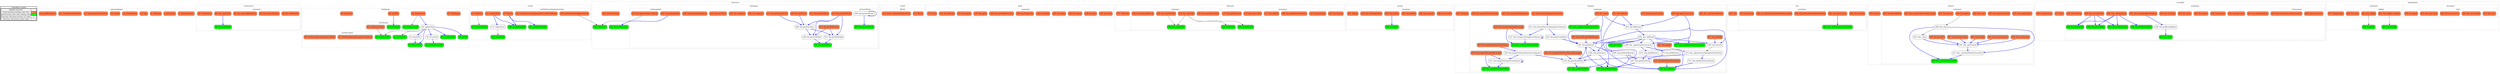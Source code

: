 digraph G {
concentrate = true;
			subgraph legend{
			rank = min;
			label = "legend";
			Legend [shape=none, margin=0, label = <
				<table cellspacing="0" cellpadding="0" border="1"><tr><td>Code2flow Legend</td></tr><tr><td>
				<table cellspacing="0">
				<tr><td>Regular function</td><td width="50px"></td></tr>
				<tr><td>Trunk function (nothing calls this)</td><td bgcolor='coral'></td></tr>
				<tr><td>Leaf function (this calls nothing else)</td><td bgcolor='green'></td></tr>
				<tr><td>Function call which returns no value</td><td>&#8594;</td></tr>
				<tr><td>Function call returns some value</td><td><font color='blue'>&#8594;</font></td></tr>
				</table></td></tr></table>
				>];}
node2 [splines=ortho shape = "rect" style = "rounded,filled" fillcolor = "coral" label = "2: OpenSeadragon" ];
node6 [splines=ortho shape = "rect" style = "rounded,filled" fillcolor = "coral" label = "6: isFunction" ];
node8 [splines=ortho shape = "rect" style = "rounded,filled" fillcolor = "coral" label = "8: isWindow" ];
node10 [splines=ortho shape = "rect" style = "rounded,filled" fillcolor = "coral" label = "10: type" ];
node12 [splines=ortho shape = "rect" style = "rounded,filled" fillcolor = "coral" label = "12: isPlainObject" ];
node18 [splines=ortho shape = "rect" style = "rounded,filled" fillcolor = "coral" label = "18: extend" ];
node21 [splines=ortho shape = "rect" style = "rounded,filled" fillcolor = "coral" label = "21: requestAnimationFrame" ];
node23 [splines=ortho shape = "rect" style = "rounded,filled" fillcolor = "coral" label = "23: cancelAnimationFrame" ];
node26 [splines=ortho shape = "rect" style = "rounded,filled" fillcolor = "coral" label = "26: getOffsetParent" ];
node35 [splines=ortho shape = "rect" style = "rounded,filled" fillcolor = "coral" label = "35: EventSource" ];
node38 [splines=ortho shape = "rect" style = "rounded,filled" fillcolor = "coral" label = "38: this.addHandler" ];
node40 [splines=ortho shape = "rect" style = "rounded,filled" fillcolor = "coral" label = "40: this.removeHandler" ];
node42 [splines=ortho shape = "rect" style = "rounded,filled" fillcolor = "coral" label = "42: this.removeAllHandlers" ];
node44 [splines=ortho shape = "rect" style = "rounded,filled" fillcolor = "green" label = "44: this.getHandler" ];
node46 [splines=ortho shape = "rect" style = "rounded,filled" fillcolor = "coral" label = "46: this.raiseEvent" ];
node52 [splines=ortho shape = "rect" style = "rounded,filled" fillcolor = "coral" label = "52: TiledImage" ];
node54 [splines=ortho shape = "rect" style = "rounded,filled" fillcolor = "coral" label = "54: updateLevel" ];
node56 [splines=ortho shape = "rect" style = "rounded" label = "56: updateTile" ];
node58 [splines=ortho shape = "rect" style = "rounded,filled" fillcolor = "green" label = "58: getTile" ];
node60 [splines=ortho shape = "rect" style = "rounded,filled" fillcolor = "coral" label = "60: loadTile" ];
node64 [splines=ortho shape = "rect" style = "rounded,filled" fillcolor = "green" label = "64: onTileLoad" ];
node63 [splines=ortho shape = "rect" style = "rounded,filled" fillcolor = "coral" label = "63: onTileLoad.finish" ];
node70 [splines=ortho shape = "rect" style = "rounded,filled" fillcolor = "green" label = "70: setTileLoaded" ];
node67 [splines=ortho shape = "rect" style = "rounded,filled" fillcolor = "coral" label = "67: setTileLoaded.getCompletionCallback" ];
node69 [splines=ortho shape = "rect" style = "rounded,filled" fillcolor = "coral" label = "69: setTileLoaded.completionCallback" ];
node72 [splines=ortho shape = "rect" style = "rounded,filled" fillcolor = "green" label = "72: positionTile" ];
node74 [splines=ortho shape = "rect" style = "rounded" label = "74: blendTile" ];
node76 [splines=ortho shape = "rect" style = "rounded,filled" fillcolor = "green" label = "76: providesCoverage" ];
node78 [splines=ortho shape = "rect" style = "rounded" label = "78: isCovered" ];
node80 [splines=ortho shape = "rect" style = "rounded,filled" fillcolor = "green" label = "80: setCoverage" ];
node82 [splines=ortho shape = "rect" style = "rounded,filled" fillcolor = "green" label = "82: resetCoverage" ];
node84 [splines=ortho shape = "rect" style = "rounded,filled" fillcolor = "green" label = "84: compareTiles" ];
node86 [splines=ortho shape = "rect" style = "rounded,filled" fillcolor = "coral" label = "86: drawTiles" ];
node97 [splines=ortho shape = "rect" style = "rounded,filled" fillcolor = "coral" label = "97: Viewer" ];
node99 [splines=ortho shape = "rect" style = "rounded,filled" fillcolor = "green" label = "99: _getSafeElemSize" ];
node105 [splines=ortho shape = "rect" style = "rounded,filled" fillcolor = "coral" label = "105: getTileSourceImplementation" ];
node102 [splines=ortho shape = "rect" style = "rounded,filled" fillcolor = "coral" label = "102: getTileSourceImplementation.waitUntilReady" ];
node109 [splines=ortho shape = "rect" style = "rounded,filled" fillcolor = "green" label = "109: scheduleUpdate" ];
node111 [splines=ortho shape = "rect" style = "rounded,filled" fillcolor = "coral" label = "111: updateMulti" ];
node113 [splines=ortho shape = "rect" style = "rounded" label = "113: updateOnce" ];
node115 [splines=ortho shape = "rect" style = "rounded,filled" fillcolor = "green" label = "115: drawWorld" ];
node117 [splines=ortho shape = "rect" style = "rounded,filled" fillcolor = "green" label = "117: scheduleZoom" ];
node119 [splines=ortho shape = "rect" style = "rounded,filled" fillcolor = "coral" label = "119: doZoom" ];
node127 [splines=ortho shape = "rect" style = "rounded,filled" fillcolor = "coral" label = "127: World" ];
node126 [splines=ortho shape = "rect" style = "rounded,filled" fillcolor = "coral" label = "126: World._delegatedFigureSizes" ];
node133 [splines=ortho shape = "rect" style = "rounded,filled" fillcolor = "coral" label = "133: Point" ];
node136 [splines=ortho shape = "rect" style = "rounded,filled" fillcolor = "coral" label = "136: this.clone" ];
node138 [splines=ortho shape = "rect" style = "rounded,filled" fillcolor = "coral" label = "138: this.plus" ];
node140 [splines=ortho shape = "rect" style = "rounded,filled" fillcolor = "coral" label = "140: this.minus" ];
node142 [splines=ortho shape = "rect" style = "rounded,filled" fillcolor = "coral" label = "142: this.times" ];
node144 [splines=ortho shape = "rect" style = "rounded,filled" fillcolor = "coral" label = "144: this.divide" ];
node146 [splines=ortho shape = "rect" style = "rounded,filled" fillcolor = "coral" label = "146: this.distanceTo" ];
node148 [splines=ortho shape = "rect" style = "rounded,filled" fillcolor = "coral" label = "148: this.squaredDistanceTo" ];
node150 [splines=ortho shape = "rect" style = "rounded,filled" fillcolor = "coral" label = "150: this.apply" ];
node152 [splines=ortho shape = "rect" style = "rounded,filled" fillcolor = "coral" label = "152: this.equals" ];
node154 [splines=ortho shape = "rect" style = "rounded,filled" fillcolor = "coral" label = "154: this.toString" ];
node177 [splines=ortho shape = "rect" style = "rounded,filled" fillcolor = "coral" label = "177: TileCache" ];
node160 [splines=ortho shape = "rect" style = "rounded,filled" fillcolor = "green" label = "160: TileRecord" ];
node162 [splines=ortho shape = "rect" style = "rounded,filled" fillcolor = "green" label = "162: ImageRecord" ];
node165 [splines=ortho shape = "rect" style = "rounded,filled" fillcolor = "coral" label = "165: this.destroy" ];
node167 [splines=ortho shape = "rect" style = "rounded,filled" fillcolor = "coral" label = "167: this.getImage" ];
node169 [splines=ortho shape = "rect" style = "rounded,filled" fillcolor = "coral" label = "169: this.getRenderedContext" ];
node171 [splines=ortho shape = "rect" style = "rounded,filled" fillcolor = "coral" label = "171: this.addTile" ];
node173 [splines=ortho shape = "rect" style = "rounded,filled" fillcolor = "coral" label = "173: this.removeTile" ];
node175 [splines=ortho shape = "rect" style = "rounded,filled" fillcolor = "coral" label = "175: this.getTileCount" ];
node180 [splines=ortho shape = "rect" style = "rounded,filled" fillcolor = "coral" label = "180: this.numTilesLoaded" ];
node182 [splines=ortho shape = "rect" style = "rounded,filled" fillcolor = "coral" label = "182: this.cacheTile" ];
node184 [splines=ortho shape = "rect" style = "rounded,filled" fillcolor = "coral" label = "184: this.clearTilesFor" ];
node186 [splines=ortho shape = "rect" style = "rounded,filled" fillcolor = "coral" label = "186: this.getImageRecord" ];
node188 [splines=ortho shape = "rect" style = "rounded,filled" fillcolor = "green" label = "188: this._unloadTile" ];
node194 [splines=ortho shape = "rect" style = "rounded,filled" fillcolor = "green" label = "194: TileSource" ];
node197 [splines=ortho shape = "rect" style = "rounded,filled" fillcolor = "green" label = "197: this.getTileSize" ];
node199 [splines=ortho shape = "rect" style = "rounded" label = "199: this.getTileWidth" ];
node201 [splines=ortho shape = "rect" style = "rounded" label = "201: this.getTileHeight" ];
node206 [splines=ortho shape = "rect" style = "rounded" label = "206: this.getLevelScale" ];
node205 [splines=ortho shape = "rect" style = "rounded,filled" fillcolor = "green" label = "205: this.getLevelScale" ];
node208 [splines=ortho shape = "rect" style = "rounded" label = "208: this.getNumTiles" ];
node210 [splines=ortho shape = "rect" style = "rounded,filled" fillcolor = "coral" label = "210: this.getPixelRatio" ];
node212 [splines=ortho shape = "rect" style = "rounded,filled" fillcolor = "coral" label = "212: this.getClosestLevel" ];
node214 [splines=ortho shape = "rect" style = "rounded,filled" fillcolor = "coral" label = "214: this.getTileAtPoint" ];
node216 [splines=ortho shape = "rect" style = "rounded,filled" fillcolor = "coral" label = "216: this.getTileBounds" ];
node220 [splines=ortho shape = "rect" style = "rounded,filled" fillcolor = "coral" label = "220: this.getImageInfo" ];
node219 [splines=ortho shape = "rect" style = "rounded,filled" fillcolor = "coral" label = "219: this.getImageInfo.callback" ];
node222 [splines=ortho shape = "rect" style = "rounded,filled" fillcolor = "coral" label = "222: this.supports" ];
node224 [splines=ortho shape = "rect" style = "rounded,filled" fillcolor = "coral" label = "224: this.configure" ];
node226 [splines=ortho shape = "rect" style = "rounded,filled" fillcolor = "coral" label = "226: this.getTileUrl" ];
node228 [splines=ortho shape = "rect" style = "rounded,filled" fillcolor = "coral" label = "228: this.getTileAjaxHeaders" ];
node230 [splines=ortho shape = "rect" style = "rounded,filled" fillcolor = "coral" label = "230: this.tileExists" ];
node232 [splines=ortho shape = "rect" style = "rounded,filled" fillcolor = "green" label = "232: processResponse" ];
node234 [splines=ortho shape = "rect" style = "rounded,filled" fillcolor = "coral" label = "234: determineType" ];
node243 [splines=ortho shape = "rect" style = "rounded,filled" fillcolor = "coral" label = "243: Spring" ];
node246 [splines=ortho shape = "rect" style = "rounded,filled" fillcolor = "coral" label = "246: this.resetTo" ];
node248 [splines=ortho shape = "rect" style = "rounded,filled" fillcolor = "coral" label = "248: this.springTo" ];
node250 [splines=ortho shape = "rect" style = "rounded,filled" fillcolor = "coral" label = "250: this.shiftBy" ];
node252 [splines=ortho shape = "rect" style = "rounded,filled" fillcolor = "coral" label = "252: this.update" ];
node254 [splines=ortho shape = "rect" style = "rounded,filled" fillcolor = "coral" label = "254: this.isAtTargetValue" ];
node256 [splines=ortho shape = "rect" style = "rounded,filled" fillcolor = "green" label = "256: transform" ];
node262 [splines=ortho shape = "rect" style = "rounded,filled" fillcolor = "coral" label = "262: Viewport" ];
node265 [splines=ortho shape = "rect" style = "rounded,filled" fillcolor = "coral" label = "265: this._setContentBounds" ];
node267 [splines=ortho shape = "rect" style = "rounded" label = "267: this.getHomeZoom" ];
node269 [splines=ortho shape = "rect" style = "rounded" label = "269: this.getHomeBounds" ];
node271 [splines=ortho shape = "rect" style = "rounded,filled" fillcolor = "coral" label = "271: this.goHome" ];
node273 [splines=ortho shape = "rect" style = "rounded" label = "273: this.getMinZoom" ];
node275 [splines=ortho shape = "rect" style = "rounded" label = "275: this.getMaxZoom" ];
node277 [splines=ortho shape = "rect" style = "rounded,filled" fillcolor = "green" label = "277: this.getAspectRatio" ];
node279 [splines=ortho shape = "rect" style = "rounded,filled" fillcolor = "coral" label = "279: this.getContainerSize" ];
node281 [splines=ortho shape = "rect" style = "rounded" label = "281: this.getBounds" ];
node283 [splines=ortho shape = "rect" style = "rounded,filled" fillcolor = "coral" label = "283: this.getBoundsWithMargins" ];
node285 [splines=ortho shape = "rect" style = "rounded" label = "285: this.getCenter" ];
node287 [splines=ortho shape = "rect" style = "rounded,filled" fillcolor = "green" label = "287: this.getZoom" ];
node289 [splines=ortho shape = "rect" style = "rounded" label = "289: this._applyZoomConstraints" ];
node291 [splines=ortho shape = "rect" style = "rounded,filled" fillcolor = "green" label = "291: this._applyBoundaryConstraints" ];
node293 [splines=ortho shape = "rect" style = "rounded,filled" fillcolor = "coral" label = "293: this.applyConstraints" ];
node295 [splines=ortho shape = "rect" style = "rounded" label = "295: this._fitBounds" ];
node297 [splines=ortho shape = "rect" style = "rounded" label = "297: this.fitBounds" ];
node299 [splines=ortho shape = "rect" style = "rounded,filled" fillcolor = "green" label = "299: this.panTo" ];
node301 [splines=ortho shape = "rect" style = "rounded,filled" fillcolor = "coral" label = "301: this.zoomBy" ];
node303 [splines=ortho shape = "rect" style = "rounded" label = "303: this.zoomTo" ];
node305 [splines=ortho shape = "rect" style = "rounded,filled" fillcolor = "coral" label = "305: this.resize" ];
node307 [splines=ortho shape = "rect" style = "rounded,filled" fillcolor = "green" label = "307: this._updateContainerInnerSize" ];
node311 [splines=ortho shape = "rect" style = "rounded,filled" fillcolor = "coral" label = "311: this.update" ];
node313 [splines=ortho shape = "rect" style = "rounded" label = "313: this._adjustCenterSpringsForZoomPoint" ];
node315 [splines=ortho shape = "rect" style = "rounded,filled" fillcolor = "coral" label = "315: this.deltaPixelsFromPoints" ];
node317 [splines=ortho shape = "rect" style = "rounded" label = "317: this.deltaPointsFromPixels" ];
node319 [splines=ortho shape = "rect" style = "rounded" label = "319: this.pixelFromPoint" ];
node321 [splines=ortho shape = "rect" style = "rounded,filled" fillcolor = "green" label = "321: this._pixelFromPoint" ];
node323 [splines=ortho shape = "rect" style = "rounded" label = "323: this.pointFromPixel" ];
node325 [splines=ortho shape = "rect" style = "rounded,filled" fillcolor = "green" label = "325: this._viewportToImageDelta" ];
node327 [splines=ortho shape = "rect" style = "rounded" label = "327: this.viewportToImageCoordinates" ];
node329 [splines=ortho shape = "rect" style = "rounded,filled" fillcolor = "green" label = "329: this._imageToViewportDelta" ];
node331 [splines=ortho shape = "rect" style = "rounded" label = "331: this.imageToViewportCoordinates" ];
node333 [splines=ortho shape = "rect" style = "rounded,filled" fillcolor = "coral" label = "333: this.imageToViewportRectangle" ];
node335 [splines=ortho shape = "rect" style = "rounded,filled" fillcolor = "coral" label = "335: this.viewportToImageRectangle" ];
node337 [splines=ortho shape = "rect" style = "rounded" label = "337: this.viewerElementToImageCoordinates" ];
node339 [splines=ortho shape = "rect" style = "rounded" label = "339: this.imageToViewerElementCoordinates" ];
node341 [splines=ortho shape = "rect" style = "rounded,filled" fillcolor = "coral" label = "341: this.windowToImageCoordinates" ];
node343 [splines=ortho shape = "rect" style = "rounded,filled" fillcolor = "coral" label = "343: this.imageToWindowCoordinates" ];
node345 [splines=ortho shape = "rect" style = "rounded,filled" fillcolor = "coral" label = "345: this.viewportToViewerElementRectangle" ];
node347 [splines=ortho shape = "rect" style = "rounded,filled" fillcolor = "coral" label = "347: this.viewportToImageZoom" ];
node349 [splines=ortho shape = "rect" style = "rounded,filled" fillcolor = "coral" label = "349: this.imageToViewportZoom" ];
node355 [splines=ortho shape = "rect" style = "rounded,filled" fillcolor = "coral" label = "355: Tile" ];
node358 [splines=ortho shape = "rect" style = "rounded,filled" fillcolor = "coral" label = "358: this.toString" ];
node360 [splines=ortho shape = "rect" style = "rounded,filled" fillcolor = "green" label = "360: this._hasTransparencyChannel" ];
node362 [splines=ortho shape = "rect" style = "rounded,filled" fillcolor = "coral" label = "362: this.drawCanvas" ];
node364 [splines=ortho shape = "rect" style = "rounded,filled" fillcolor = "coral" label = "364: this.getScaleForEdgeSmoothing" ];
node368 [splines=ortho shape = "rect" style = "rounded,filled" fillcolor = "coral" label = "368: this.getTranslationForEdgeSmoothing" ];
node370 [splines=ortho shape = "rect" style = "rounded,filled" fillcolor = "coral" label = "370: this.unload" ];
node376 [splines=ortho shape = "rect" style = "rounded,filled" fillcolor = "coral" label = "376: Drawer" ];
node379 [splines=ortho shape = "rect" style = "rounded,filled" fillcolor = "coral" label = "379: this.needsUpdate" ];
node381 [splines=ortho shape = "rect" style = "rounded,filled" fillcolor = "coral" label = "381: this.numTilesLoaded" ];
node383 [splines=ortho shape = "rect" style = "rounded,filled" fillcolor = "coral" label = "383: this.reset" ];
node385 [splines=ortho shape = "rect" style = "rounded,filled" fillcolor = "coral" label = "385: this.update" ];
node387 [splines=ortho shape = "rect" style = "rounded,filled" fillcolor = "coral" label = "387: this.destroy" ];
node389 [splines=ortho shape = "rect" style = "rounded" label = "389: this.clear" ];
node391 [splines=ortho shape = "rect" style = "rounded" label = "391: this._clear" ];
node393 [splines=ortho shape = "rect" style = "rounded,filled" fillcolor = "coral" label = "393: this.viewportToDrawerRectangle" ];
node395 [splines=ortho shape = "rect" style = "rounded,filled" fillcolor = "coral" label = "395: this.drawTile" ];
node397 [splines=ortho shape = "rect" style = "rounded" label = "397: this._getContext" ];
node399 [splines=ortho shape = "rect" style = "rounded,filled" fillcolor = "coral" label = "399: this.saveContext" ];
node401 [splines=ortho shape = "rect" style = "rounded,filled" fillcolor = "coral" label = "401: this.restoreContext" ];
node403 [splines=ortho shape = "rect" style = "rounded,filled" fillcolor = "coral" label = "403: this.setClip" ];
node405 [splines=ortho shape = "rect" style = "rounded,filled" fillcolor = "coral" label = "405: this.blendSketch" ];
node407 [splines=ortho shape = "rect" style = "rounded,filled" fillcolor = "coral" label = "407: this.getCanvasSize" ];
node409 [splines=ortho shape = "rect" style = "rounded,filled" fillcolor = "green" label = "409: this._calculateCanvasSize" ];
node411 [splines=ortho shape = "rect" style = "rounded" label = "411: this._calculateSketchCanvasSize" ];
node417 [splines=ortho shape = "rect" style = "rounded,filled" fillcolor = "coral" label = "417: Rect" ];
node419 [splines=ortho shape = "rect" style = "rounded,filled" fillcolor = "coral" label = "419: fromSummits" ];
node422 [splines=ortho shape = "rect" style = "rounded,filled" fillcolor = "green" label = "422: this.clone" ];
node424 [splines=ortho shape = "rect" style = "rounded,filled" fillcolor = "coral" label = "424: this.getAspectRatio" ];
node426 [splines=ortho shape = "rect" style = "rounded,filled" fillcolor = "green" label = "426: this.getTopLeft" ];
node428 [splines=ortho shape = "rect" style = "rounded,filled" fillcolor = "green" label = "428: this.getBottomRight" ];
node430 [splines=ortho shape = "rect" style = "rounded,filled" fillcolor = "green" label = "430: this.getTopRight" ];
node432 [splines=ortho shape = "rect" style = "rounded,filled" fillcolor = "green" label = "432: this.getBottomLeft" ];
node434 [splines=ortho shape = "rect" style = "rounded,filled" fillcolor = "coral" label = "434: this.getCenter" ];
node436 [splines=ortho shape = "rect" style = "rounded,filled" fillcolor = "coral" label = "436: this.getSize" ];
node438 [splines=ortho shape = "rect" style = "rounded,filled" fillcolor = "coral" label = "438: this.equals" ];
node440 [splines=ortho shape = "rect" style = "rounded,filled" fillcolor = "coral" label = "440: this.times" ];
node442 [splines=ortho shape = "rect" style = "rounded,filled" fillcolor = "coral" label = "442: this.translate" ];
node446 [splines=ortho shape = "rect" style = "rounded,filled" fillcolor = "coral" label = "446: this.intersection" ];
node445 [splines=ortho shape = "rect" style = "rounded,filled" fillcolor = "coral" label = "445: this.intersection.getIntersection" ];
node448 [splines=ortho shape = "rect" style = "rounded,filled" fillcolor = "coral" label = "448: this._getSegments" ];
node450 [splines=ortho shape = "rect" style = "rounded" label = "450: this.getBoundingBox" ];
node452 [splines=ortho shape = "rect" style = "rounded,filled" fillcolor = "coral" label = "452: this.getIntegerBoundingBox" ];
node454 [splines=ortho shape = "rect" style = "rounded,filled" fillcolor = "coral" label = "454: this.containsPoint" ];
node456 [splines=ortho shape = "rect" style = "rounded,filled" fillcolor = "coral" label = "456: this.toString" ];
node477 [splines=ortho shape = "rect" style = "rounded,filled" fillcolor = "coral" label = "477: ImageLoader" ];
node462 [splines=ortho shape = "rect" style = "rounded,filled" fillcolor = "green" label = "462: ImageJob" ];
node473 [splines=ortho shape = "rect" style = "rounded,filled" fillcolor = "coral" label = "473: this.start" ];
node466 [splines=ortho shape = "rect" style = "rounded,filled" fillcolor = "coral" label = "466: this.start.onload" ];
node468 [splines=ortho shape = "rect" style = "rounded,filled" fillcolor = "coral" label = "468: this.start.onerror" ];
node472 [splines=ortho shape = "rect" style = "rounded,filled" fillcolor = "coral" label = "472: this.start.abort" ];
node475 [splines=ortho shape = "rect" style = "rounded,filled" fillcolor = "coral" label = "475: this.finish" ];
node483 [splines=ortho shape = "rect" style = "rounded,filled" fillcolor = "coral" label = "483: this.addJob" ];
node481 [splines=ortho shape = "rect" style = "rounded,filled" fillcolor = "coral" label = "481: this.addJob.complete" ];
node485 [splines=ortho shape = "rect" style = "rounded,filled" fillcolor = "coral" label = "485: this.clear" ];
node487 [splines=ortho shape = "rect" style = "rounded,filled" fillcolor = "green" label = "487: completeJob" ];
node46 -> node44 [color="blue" penwidth="2"];
node54 -> node56 [color="blue" penwidth="2"];
node54 -> node82;
node56 -> node58 [color="blue" penwidth="2"];
node56 -> node70;
node56 -> node72;
node56 -> node74 [color="blue" penwidth="2"];
node56 -> node78 [color="blue" penwidth="2"];
node56 -> node80 [color="blue" penwidth="2"];
node56 -> node84 [color="blue" penwidth="2"];
node60 -> node64 [color="blue" penwidth="2"];
node63 -> node70;
node74 -> node80 [color="blue" penwidth="2"];
node78 -> node76 [color="blue" penwidth="2"];
node97 -> node99 [color="blue" penwidth="2"];
node97 -> node109 [color="blue" penwidth="2"];
node105 -> node194;
node111 -> node109 [color="blue" penwidth="2"];
node111 -> node113 [color="blue" penwidth="2"];
node113 -> node115;
node119 -> node117;
node182 -> node160;
node182 -> node162;
node182 -> node188;
node184 -> node188;
node199 -> node197 [color="blue" penwidth="2"];
node201 -> node197 [color="blue" penwidth="2"];
node206 -> node206 [color="blue" penwidth="2"];
node206 -> node205 [color="blue" penwidth="2"];
node208 -> node199 [color="blue" penwidth="2"];
node208 -> node201 [color="blue" penwidth="2"];
node212 -> node208 [color="blue" penwidth="2"];
node214 -> node199 [color="blue" penwidth="2"];
node214 -> node201 [color="blue" penwidth="2"];
node214 -> node208 [color="blue" penwidth="2"];
node216 -> node199 [color="blue" penwidth="2"];
node216 -> node201 [color="blue" penwidth="2"];
node220 -> node232 [color="blue" penwidth="2"];
node219 -> node194;
node230 -> node208 [color="blue" penwidth="2"];
node252 -> node256 [color="blue" penwidth="2"];
node267 -> node277 [color="blue" penwidth="2"];
node269 -> node267 [color="blue" penwidth="2"];
node269 -> node277 [color="blue" penwidth="2"];
node271 -> node269 [color="blue" penwidth="2"];
node271 -> node297 [color="blue" penwidth="2"];
node273 -> node267 [color="blue" penwidth="2"];
node275 -> node267 [color="blue" penwidth="2"];
node281 -> node277 [color="blue" penwidth="2"];
node281 -> node285 [color="blue" penwidth="2"];
node281 -> node287 [color="blue" penwidth="2"];
node283 -> node281 [color="blue" penwidth="2"];
node285 -> node277 [color="blue" penwidth="2"];
node285 -> node287 [color="blue" penwidth="2"];
node285 -> node319 [color="blue" penwidth="2"];
node285 -> node321 [color="blue" penwidth="2"];
node289 -> node273 [color="blue" penwidth="2"];
node289 -> node275 [color="blue" penwidth="2"];
node293 -> node281 [color="blue" penwidth="2"];
node293 -> node287 [color="blue" penwidth="2"];
node293 -> node289 [color="blue" penwidth="2"];
node293 -> node291 [color="blue" penwidth="2"];
node293 -> node297 [color="blue" penwidth="2"];
node293 -> node303 [color="blue" penwidth="2"];
node295 -> node277 [color="blue" penwidth="2"];
node295 -> node281 [color="blue" penwidth="2"];
node295 -> node285 [color="blue" penwidth="2"];
node295 -> node287 [color="blue" penwidth="2"];
node295 -> node289 [color="blue" penwidth="2"];
node295 -> node291 [color="blue" penwidth="2"];
node295 -> node299 [color="blue" penwidth="2"];
node295 -> node303 [color="blue" penwidth="2"];
node297 -> node295 [color="blue" penwidth="2"];
node301 -> node303 [color="blue" penwidth="2"];
node303 -> node313;
node305 -> node277 [color="blue" penwidth="2"];
node305 -> node281 [color="blue" penwidth="2"];
node305 -> node297 [color="blue" penwidth="2"];
node305 -> node307;
node311 -> node313;
node313 -> node317 [color="blue" penwidth="2"];
node313 -> node319 [color="blue" penwidth="2"];
node315 -> node287 [color="blue" penwidth="2"];
node317 -> node287 [color="blue" penwidth="2"];
node319 -> node281 [color="blue" penwidth="2"];
node319 -> node321 [color="blue" penwidth="2"];
node323 -> node281 [color="blue" penwidth="2"];
node327 -> node325 [color="blue" penwidth="2"];
node327 -> node327 [color="blue" penwidth="2"];
node331 -> node329 [color="blue" penwidth="2"];
node331 -> node331 [color="blue" penwidth="2"];
node333 -> node329 [color="blue" penwidth="2"];
node333 -> node331 [color="blue" penwidth="2"];
node335 -> node325 [color="blue" penwidth="2"];
node335 -> node327 [color="blue" penwidth="2"];
node337 -> node323 [color="blue" penwidth="2"];
node337 -> node327 [color="blue" penwidth="2"];
node339 -> node319 [color="blue" penwidth="2"];
node339 -> node331 [color="blue" penwidth="2"];
node341 -> node337 [color="blue" penwidth="2"];
node343 -> node339 [color="blue" penwidth="2"];
node345 -> node319 [color="blue" penwidth="2"];
node362 -> node360 [color="blue" penwidth="2"];
node385 -> node389;
node389 -> node391;
node389 -> node409 [color="blue" penwidth="2"];
node389 -> node411 [color="blue" penwidth="2"];
node391 -> node397 [color="blue" penwidth="2"];
node395 -> node397 [color="blue" penwidth="2"];
node397 -> node411 [color="blue" penwidth="2"];
node399 -> node397 [color="blue" penwidth="2"];
node401 -> node397 [color="blue" penwidth="2"];
node403 -> node397 [color="blue" penwidth="2"];
node407 -> node397 [color="blue" penwidth="2"];
node411 -> node409 [color="blue" penwidth="2"];
node448 -> node426 [color="blue" penwidth="2"];
node448 -> node428 [color="blue" penwidth="2"];
node448 -> node430 [color="blue" penwidth="2"];
node448 -> node432 [color="blue" penwidth="2"];
node450 -> node422 [color="blue" penwidth="2"];
node452 -> node450 [color="blue" penwidth="2"];
node454 -> node426 [color="blue" penwidth="2"];
node454 -> node430 [color="blue" penwidth="2"];
node454 -> node432 [color="blue" penwidth="2"];
node483 -> node462;
node481 -> node487;
subgraph clusteropenseadragon0{
node2 node6 node8 node10 node12 node18 node21 node23 node26 node2 node6 node8 node10 node12 node18 node21 node23 node26 ;
label="openseadragon";
style=filled;
color=black;
graph[style=dotted];
};
subgraph clustereventsource31{
node35 node38 node40 node42 node44 node46 node35 ;
label="eventsource";
style=filled;
color=black;
graph[style=dotted];
subgraph clusterprototype36{
node38 node40 node42 node44 node46 node38 node40 node42 node44 node46 ;
label="prototype";
style=filled;
color=black;
graph[style=dotted];
}};
subgraph clustertiledimage49{
node52 node54 node56 node58 node60 node64 node63 node70 node67 node69 node72 node74 node76 node78 node80 node82 node84 node86 node52 node54 node56 node58 node60 node72 node74 node76 node78 node80 node82 node84 node86 ;
label="tiledimage";
style=filled;
color=black;
graph[style=dotted];
subgraph clusteronTileLoad61{
node64 node63 node63 ;
label="onTileLoad";
style=filled;
color=black;
graph[style=dotted];
}subgraph clustersetTileLoaded65{
node70 node67 node69 node67 node69 ;
label="setTileLoaded";
style=filled;
color=black;
graph[style=dotted];
}};
subgraph clusterviewer89{
node97 node99 node105 node102 node109 node111 node113 node115 node117 node119 node97 node99 node109 node111 node113 node115 node117 node119 ;
label="viewer";
style=filled;
color=black;
graph[style=dotted];
subgraph clustergetTileSourceImplementation100{
node105 node102 node102 ;
label="getTileSourceImplementation";
style=filled;
color=black;
graph[style=dotted];
}};
subgraph clusterworld122{
node127 node126 ;
label="world";
style=filled;
color=black;
graph[style=dotted];
subgraph clusterWorld124{
node127 node126 node126 ;
label="World";
style=filled;
color=black;
graph[style=dotted];
}};
subgraph clusterpoint130{
node133 node136 node138 node140 node142 node144 node146 node148 node150 node152 node154 node133 ;
label="point";
style=filled;
color=black;
graph[style=dotted];
subgraph clusterprototype134{
node136 node138 node140 node142 node144 node146 node148 node150 node152 node154 node136 node138 node140 node142 node144 node146 node148 node150 node152 node154 ;
label="prototype";
style=filled;
color=black;
graph[style=dotted];
}};
subgraph clustertilecache157{
node177 node160 node162 node165 node167 node169 node171 node173 node175 node180 node182 node184 node186 node188 node177 node160 node162 ;
label="tilecache";
style=filled;
color=black;
graph[style=dotted];
subgraph clusterprototype163{
node165 node167 node169 node171 node173 node175 node165 node167 node169 node171 node173 node175 ;
label="prototype";
style=filled;
color=black;
graph[style=dotted];
}subgraph clusterprototype178{
node180 node182 node184 node186 node188 node180 node182 node184 node186 node188 ;
label="prototype";
style=filled;
color=black;
graph[style=dotted];
}};
subgraph clustertilesource191{
node194 node197 node199 node201 node206 node205 node208 node210 node212 node214 node216 node220 node219 node222 node224 node226 node228 node230 node232 node234 node194 node232 node234 ;
label="tilesource";
style=filled;
color=black;
graph[style=dotted];
subgraph clusterprototype195{
node197 node199 node201 node206 node205 node208 node210 node212 node214 node216 node220 node219 node222 node224 node226 node228 node230 node197 node199 node201 node208 node210 node212 node214 node216 node222 node224 node226 node228 node230 ;
label="prototype";
style=filled;
color=black;
graph[style=dotted];
subgraph clustergetLevelScale202{
node206 node205 node205 ;
label="getLevelScale";
style=filled;
color=black;
graph[style=dotted];
}subgraph clustergetImageInfo217{
node220 node219 node219 ;
label="getImageInfo";
style=filled;
color=black;
graph[style=dotted];
}}};
subgraph clusterspring237{
node243 node246 node248 node250 node252 node254 node256 node243 node256 ;
label="spring";
style=filled;
color=black;
graph[style=dotted];
subgraph clusterprototype244{
node246 node248 node250 node252 node254 node246 node248 node250 node252 node254 ;
label="prototype";
style=filled;
color=black;
graph[style=dotted];
}};
subgraph clusterviewport259{
node262 node265 node267 node269 node271 node273 node275 node277 node279 node281 node283 node285 node287 node289 node291 node293 node295 node297 node299 node301 node303 node305 node307 node311 node313 node315 node317 node319 node321 node323 node325 node327 node329 node331 node333 node335 node337 node339 node341 node343 node345 node347 node349 node262 ;
label="viewport";
style=filled;
color=black;
graph[style=dotted];
subgraph clusterprototype263{
node265 node267 node269 node271 node273 node275 node277 node279 node281 node283 node285 node287 node289 node291 node293 node295 node297 node299 node301 node303 node305 node307 node311 node313 node315 node317 node319 node321 node323 node325 node327 node329 node331 node333 node335 node337 node339 node341 node343 node345 node347 node349 node265 node267 node269 node271 node273 node275 node277 node279 node281 node283 node285 node287 node289 node291 node293 node295 node297 node299 node301 node303 node305 node307 node311 node313 node315 node317 node319 node321 node323 node325 node327 node329 node331 node333 node335 node337 node339 node341 node343 node345 node347 node349 ;
label="prototype";
style=filled;
color=black;
graph[style=dotted];
}};
subgraph clustertile352{
node355 node358 node360 node362 node364 node368 node370 node355 ;
label="tile";
style=filled;
color=black;
graph[style=dotted];
subgraph clusterprototype356{
node358 node360 node362 node364 node368 node370 node358 node360 node362 node364 node368 node370 ;
label="prototype";
style=filled;
color=black;
graph[style=dotted];
}};
subgraph clusterdrawer373{
node376 node379 node381 node383 node385 node387 node389 node391 node393 node395 node397 node399 node401 node403 node405 node407 node409 node411 node376 ;
label="drawer";
style=filled;
color=black;
graph[style=dotted];
subgraph clusterprototype377{
node379 node381 node383 node385 node387 node389 node391 node393 node395 node397 node399 node401 node403 node405 node407 node409 node411 node379 node381 node383 node385 node387 node389 node391 node393 node395 node397 node399 node401 node403 node405 node407 node409 node411 ;
label="prototype";
style=filled;
color=black;
graph[style=dotted];
}};
subgraph clusterrectangle414{
node417 node419 node422 node424 node426 node428 node430 node432 node434 node436 node438 node440 node442 node446 node445 node448 node450 node452 node454 node456 node417 node419 ;
label="rectangle";
style=filled;
color=black;
graph[style=dotted];
subgraph clusterprototype420{
node422 node424 node426 node428 node430 node432 node434 node436 node438 node440 node442 node446 node445 node448 node450 node452 node454 node456 node422 node424 node426 node428 node430 node432 node434 node436 node438 node440 node442 node448 node450 node452 node454 node456 ;
label="prototype";
style=filled;
color=black;
graph[style=dotted];
subgraph clusterintersection443{
node446 node445 node445 ;
label="intersection";
style=filled;
color=black;
graph[style=dotted];
}}};
subgraph clusterimageloader459{
node477 node462 node473 node466 node468 node472 node475 node483 node481 node485 node487 node477 node462 node487 ;
label="imageloader";
style=filled;
color=black;
graph[style=dotted];
subgraph clusterprototype463{
node473 node466 node468 node472 node475 node475 ;
label="prototype";
style=filled;
color=black;
graph[style=dotted];
subgraph clusterstart464{
node473 node466 node468 node472 node466 node468 node472 ;
label="start";
style=filled;
color=black;
graph[style=dotted];
}}subgraph clusterprototype478{
node483 node481 node485 node485 ;
label="prototype";
style=filled;
color=black;
graph[style=dotted];
subgraph clusteraddJob479{
node483 node481 node481 ;
label="addJob";
style=filled;
color=black;
graph[style=dotted];
}}};
}
